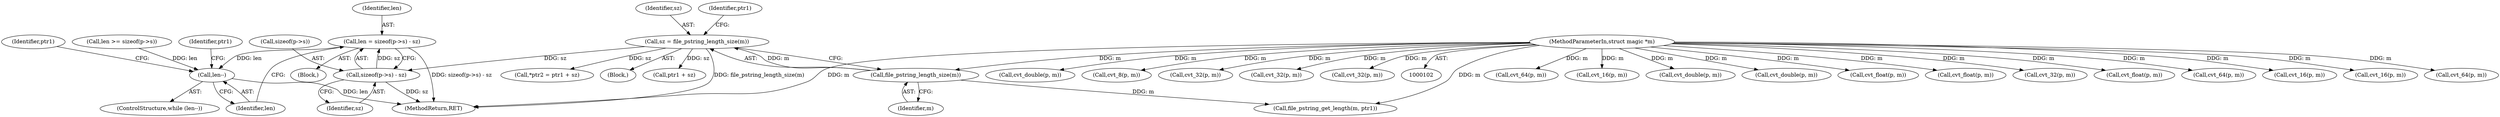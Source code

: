digraph "0_file_27a14bc7ba285a0a5ebfdb55e54001aa11932b08@API" {
"1000204" [label="(Call,len = sizeof(p->s) - sz)"];
"1000206" [label="(Call,sizeof(p->s) - sz)"];
"1000174" [label="(Call,sz = file_pstring_length_size(m))"];
"1000176" [label="(Call,file_pstring_length_size(m))"];
"1000104" [label="(MethodParameterIn,struct magic *m)"];
"1000213" [label="(Call,len--)"];
"1000391" [label="(Call,cvt_64(p, m))"];
"1000203" [label="(Block,)"];
"1000174" [label="(Call,sz = file_pstring_length_size(m))"];
"1000193" [label="(Call,file_pstring_get_length(m, ptr1))"];
"1000248" [label="(Call,cvt_16(p, m))"];
"1000712" [label="(Call,cvt_double(p, m))"];
"1000197" [label="(Call,len >= sizeof(p->s))"];
"1000218" [label="(Identifier,ptr1)"];
"1000176" [label="(Call,file_pstring_length_size(m))"];
"1000886" [label="(Call,cvt_double(p, m))"];
"1000205" [label="(Identifier,len)"];
"1000706" [label="(Call,cvt_float(p, m))"];
"1000206" [label="(Call,sizeof(p->s) - sz)"];
"1000207" [label="(Call,sizeof(p->s))"];
"1000659" [label="(Call,cvt_float(p, m))"];
"1000180" [label="(Identifier,ptr1)"];
"1000463" [label="(Call,cvt_32(p, m))"];
"1000612" [label="(Call,cvt_float(p, m))"];
"1000204" [label="(Call,len = sizeof(p->s) - sz)"];
"1000175" [label="(Identifier,sz)"];
"1000148" [label="(Call,cvt_64(p, m))"];
"1000213" [label="(Call,len--)"];
"1000416" [label="(Call,cvt_16(p, m))"];
"1000185" [label="(Call,*ptr2 = ptr1 + sz)"];
"1000172" [label="(Block,)"];
"1000131" [label="(Call,cvt_16(p, m))"];
"1000559" [label="(Call,cvt_64(p, m))"];
"1000799" [label="(Call,cvt_double(p, m))"];
"1000125" [label="(Call,cvt_8(p, m))"];
"1000908" [label="(MethodReturn,RET)"];
"1000139" [label="(Call,cvt_32(p, m))"];
"1000224" [label="(Identifier,ptr1)"];
"1000212" [label="(ControlStructure,while (len--))"];
"1000177" [label="(Identifier,m)"];
"1000104" [label="(MethodParameterIn,struct magic *m)"];
"1000211" [label="(Identifier,sz)"];
"1000214" [label="(Identifier,len)"];
"1000606" [label="(Call,cvt_32(p, m))"];
"1000187" [label="(Call,ptr1 + sz)"];
"1000295" [label="(Call,cvt_32(p, m))"];
"1000204" -> "1000203"  [label="AST: "];
"1000204" -> "1000206"  [label="CFG: "];
"1000205" -> "1000204"  [label="AST: "];
"1000206" -> "1000204"  [label="AST: "];
"1000214" -> "1000204"  [label="CFG: "];
"1000204" -> "1000908"  [label="DDG: sizeof(p->s) - sz"];
"1000206" -> "1000204"  [label="DDG: sz"];
"1000204" -> "1000213"  [label="DDG: len"];
"1000206" -> "1000211"  [label="CFG: "];
"1000207" -> "1000206"  [label="AST: "];
"1000211" -> "1000206"  [label="AST: "];
"1000206" -> "1000908"  [label="DDG: sz"];
"1000174" -> "1000206"  [label="DDG: sz"];
"1000174" -> "1000172"  [label="AST: "];
"1000174" -> "1000176"  [label="CFG: "];
"1000175" -> "1000174"  [label="AST: "];
"1000176" -> "1000174"  [label="AST: "];
"1000180" -> "1000174"  [label="CFG: "];
"1000174" -> "1000908"  [label="DDG: file_pstring_length_size(m)"];
"1000176" -> "1000174"  [label="DDG: m"];
"1000174" -> "1000185"  [label="DDG: sz"];
"1000174" -> "1000187"  [label="DDG: sz"];
"1000176" -> "1000177"  [label="CFG: "];
"1000177" -> "1000176"  [label="AST: "];
"1000104" -> "1000176"  [label="DDG: m"];
"1000176" -> "1000193"  [label="DDG: m"];
"1000104" -> "1000102"  [label="AST: "];
"1000104" -> "1000908"  [label="DDG: m"];
"1000104" -> "1000125"  [label="DDG: m"];
"1000104" -> "1000131"  [label="DDG: m"];
"1000104" -> "1000139"  [label="DDG: m"];
"1000104" -> "1000148"  [label="DDG: m"];
"1000104" -> "1000193"  [label="DDG: m"];
"1000104" -> "1000248"  [label="DDG: m"];
"1000104" -> "1000295"  [label="DDG: m"];
"1000104" -> "1000391"  [label="DDG: m"];
"1000104" -> "1000416"  [label="DDG: m"];
"1000104" -> "1000463"  [label="DDG: m"];
"1000104" -> "1000559"  [label="DDG: m"];
"1000104" -> "1000606"  [label="DDG: m"];
"1000104" -> "1000612"  [label="DDG: m"];
"1000104" -> "1000659"  [label="DDG: m"];
"1000104" -> "1000706"  [label="DDG: m"];
"1000104" -> "1000712"  [label="DDG: m"];
"1000104" -> "1000799"  [label="DDG: m"];
"1000104" -> "1000886"  [label="DDG: m"];
"1000213" -> "1000212"  [label="AST: "];
"1000213" -> "1000214"  [label="CFG: "];
"1000214" -> "1000213"  [label="AST: "];
"1000218" -> "1000213"  [label="CFG: "];
"1000224" -> "1000213"  [label="CFG: "];
"1000213" -> "1000908"  [label="DDG: len"];
"1000197" -> "1000213"  [label="DDG: len"];
}
